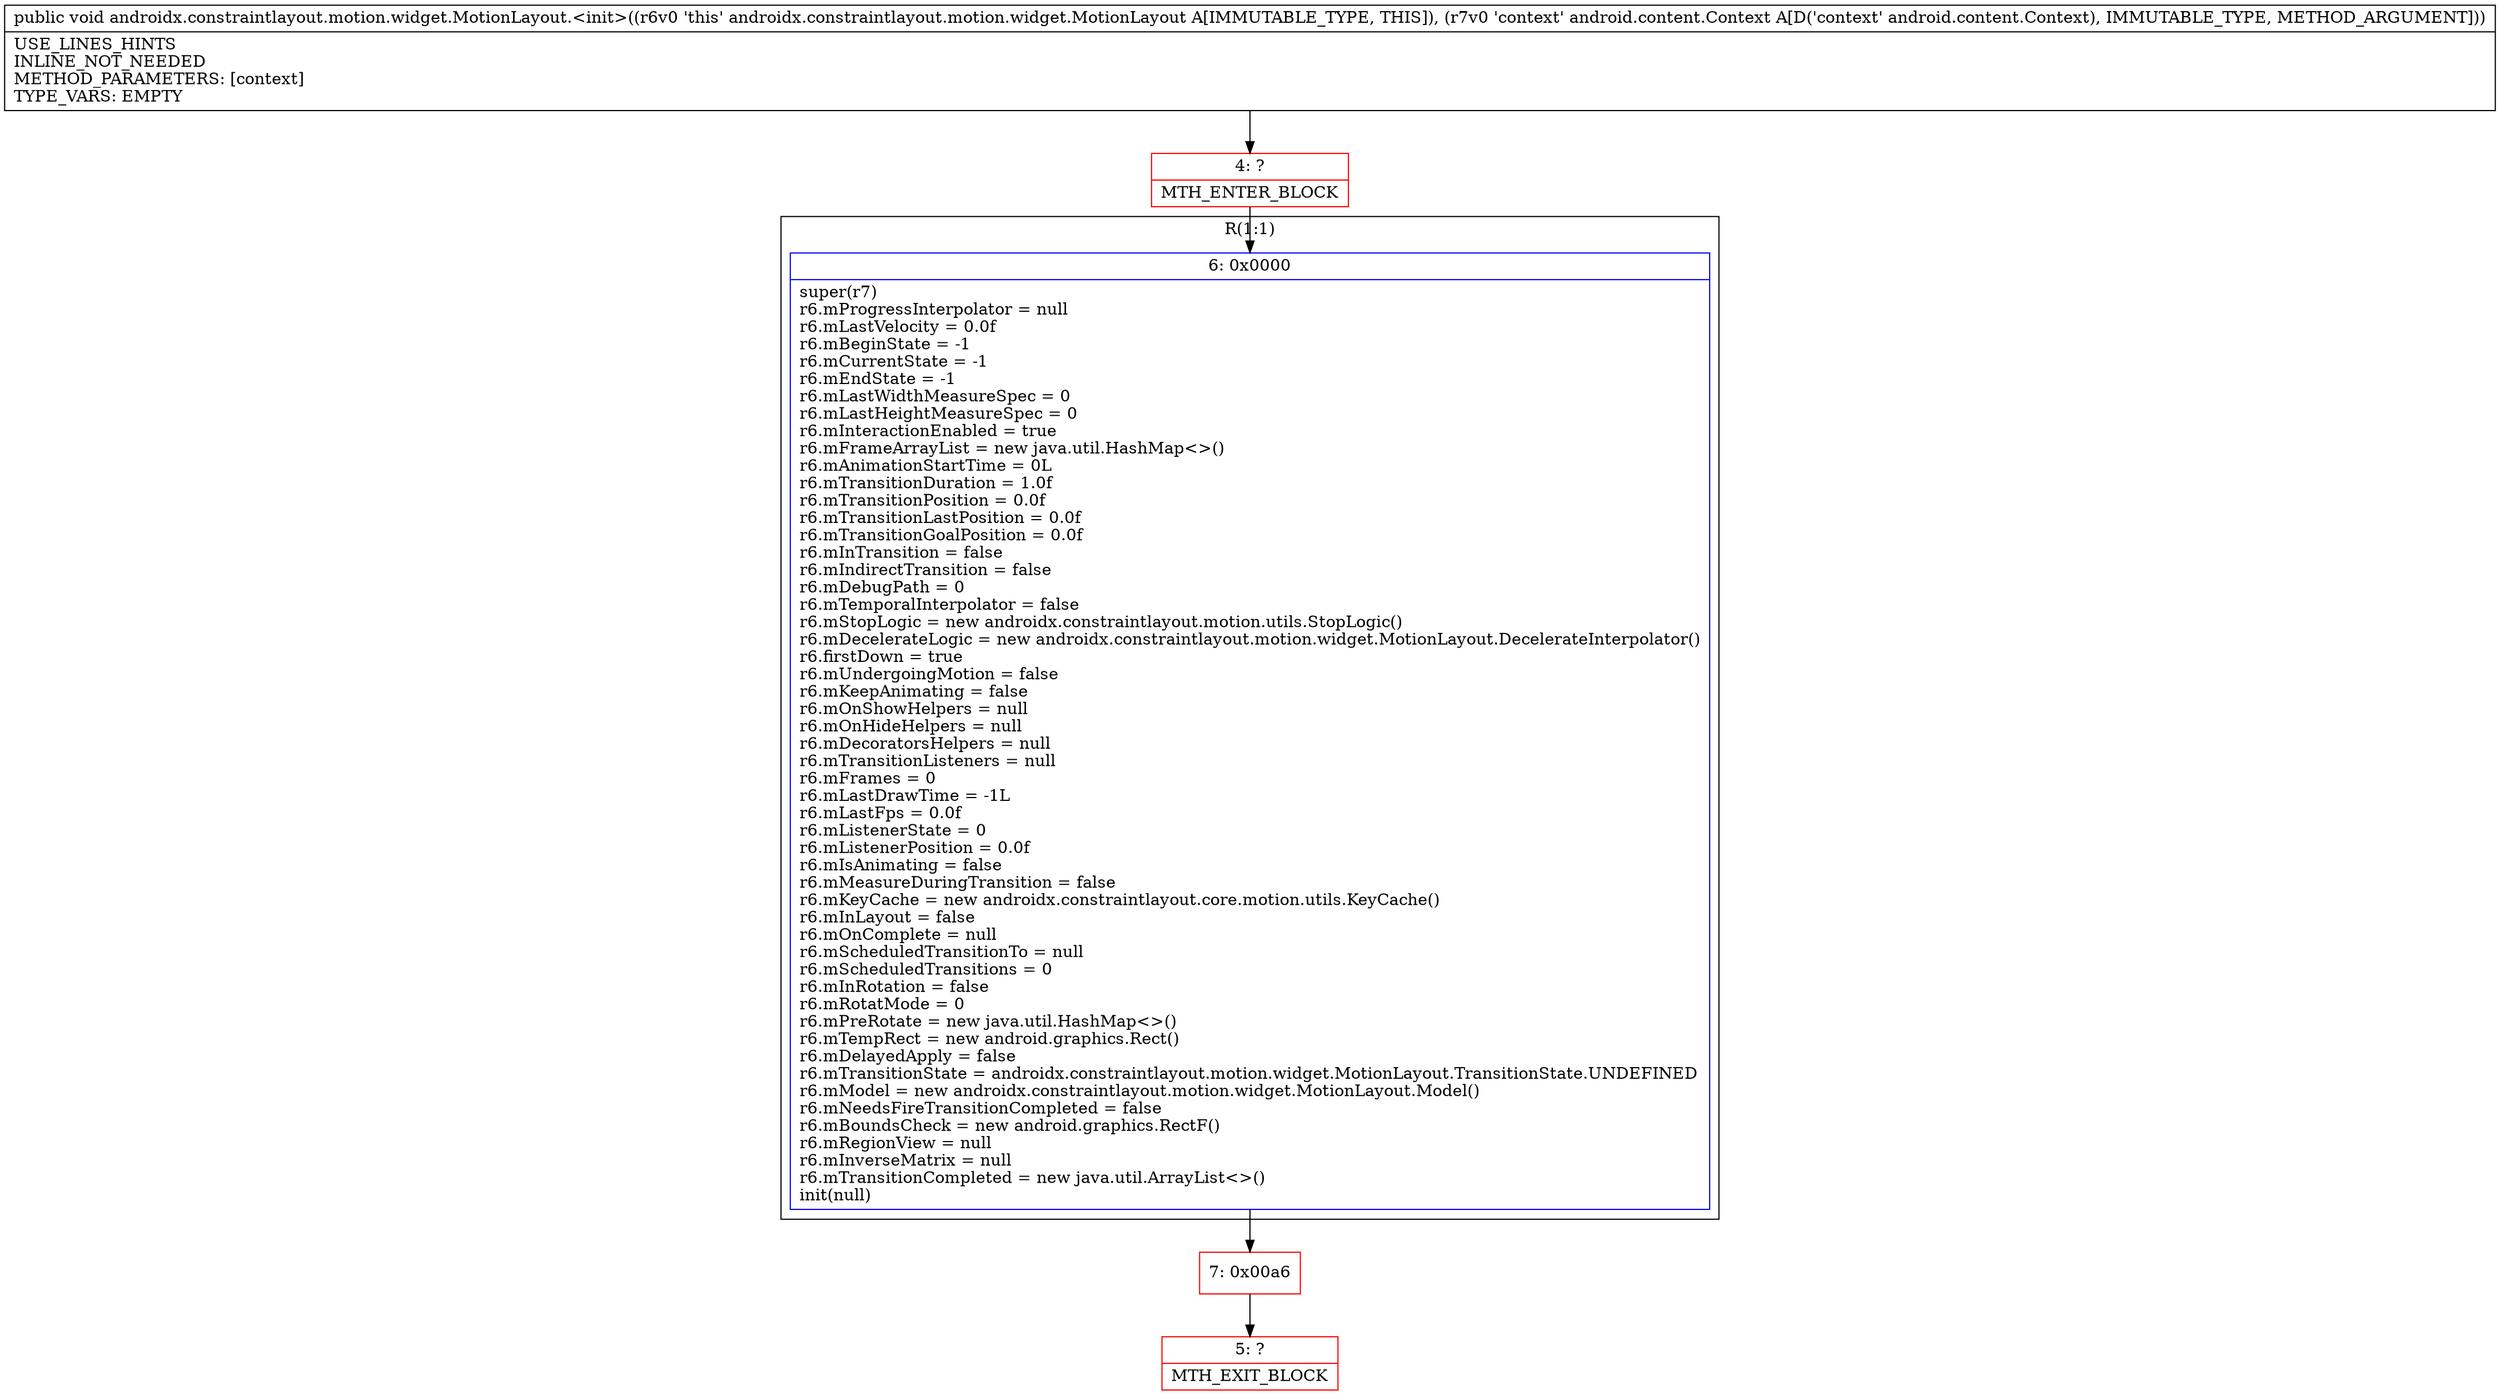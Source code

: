 digraph "CFG forandroidx.constraintlayout.motion.widget.MotionLayout.\<init\>(Landroid\/content\/Context;)V" {
subgraph cluster_Region_1192941613 {
label = "R(1:1)";
node [shape=record,color=blue];
Node_6 [shape=record,label="{6\:\ 0x0000|super(r7)\lr6.mProgressInterpolator = null\lr6.mLastVelocity = 0.0f\lr6.mBeginState = \-1\lr6.mCurrentState = \-1\lr6.mEndState = \-1\lr6.mLastWidthMeasureSpec = 0\lr6.mLastHeightMeasureSpec = 0\lr6.mInteractionEnabled = true\lr6.mFrameArrayList = new java.util.HashMap\<\>()\lr6.mAnimationStartTime = 0L\lr6.mTransitionDuration = 1.0f\lr6.mTransitionPosition = 0.0f\lr6.mTransitionLastPosition = 0.0f\lr6.mTransitionGoalPosition = 0.0f\lr6.mInTransition = false\lr6.mIndirectTransition = false\lr6.mDebugPath = 0\lr6.mTemporalInterpolator = false\lr6.mStopLogic = new androidx.constraintlayout.motion.utils.StopLogic()\lr6.mDecelerateLogic = new androidx.constraintlayout.motion.widget.MotionLayout.DecelerateInterpolator()\lr6.firstDown = true\lr6.mUndergoingMotion = false\lr6.mKeepAnimating = false\lr6.mOnShowHelpers = null\lr6.mOnHideHelpers = null\lr6.mDecoratorsHelpers = null\lr6.mTransitionListeners = null\lr6.mFrames = 0\lr6.mLastDrawTime = \-1L\lr6.mLastFps = 0.0f\lr6.mListenerState = 0\lr6.mListenerPosition = 0.0f\lr6.mIsAnimating = false\lr6.mMeasureDuringTransition = false\lr6.mKeyCache = new androidx.constraintlayout.core.motion.utils.KeyCache()\lr6.mInLayout = false\lr6.mOnComplete = null\lr6.mScheduledTransitionTo = null\lr6.mScheduledTransitions = 0\lr6.mInRotation = false\lr6.mRotatMode = 0\lr6.mPreRotate = new java.util.HashMap\<\>()\lr6.mTempRect = new android.graphics.Rect()\lr6.mDelayedApply = false\lr6.mTransitionState = androidx.constraintlayout.motion.widget.MotionLayout.TransitionState.UNDEFINED\lr6.mModel = new androidx.constraintlayout.motion.widget.MotionLayout.Model()\lr6.mNeedsFireTransitionCompleted = false\lr6.mBoundsCheck = new android.graphics.RectF()\lr6.mRegionView = null\lr6.mInverseMatrix = null\lr6.mTransitionCompleted = new java.util.ArrayList\<\>()\linit(null)\l}"];
}
Node_4 [shape=record,color=red,label="{4\:\ ?|MTH_ENTER_BLOCK\l}"];
Node_7 [shape=record,color=red,label="{7\:\ 0x00a6}"];
Node_5 [shape=record,color=red,label="{5\:\ ?|MTH_EXIT_BLOCK\l}"];
MethodNode[shape=record,label="{public void androidx.constraintlayout.motion.widget.MotionLayout.\<init\>((r6v0 'this' androidx.constraintlayout.motion.widget.MotionLayout A[IMMUTABLE_TYPE, THIS]), (r7v0 'context' android.content.Context A[D('context' android.content.Context), IMMUTABLE_TYPE, METHOD_ARGUMENT]))  | USE_LINES_HINTS\lINLINE_NOT_NEEDED\lMETHOD_PARAMETERS: [context]\lTYPE_VARS: EMPTY\l}"];
MethodNode -> Node_4;Node_6 -> Node_7;
Node_4 -> Node_6;
Node_7 -> Node_5;
}

